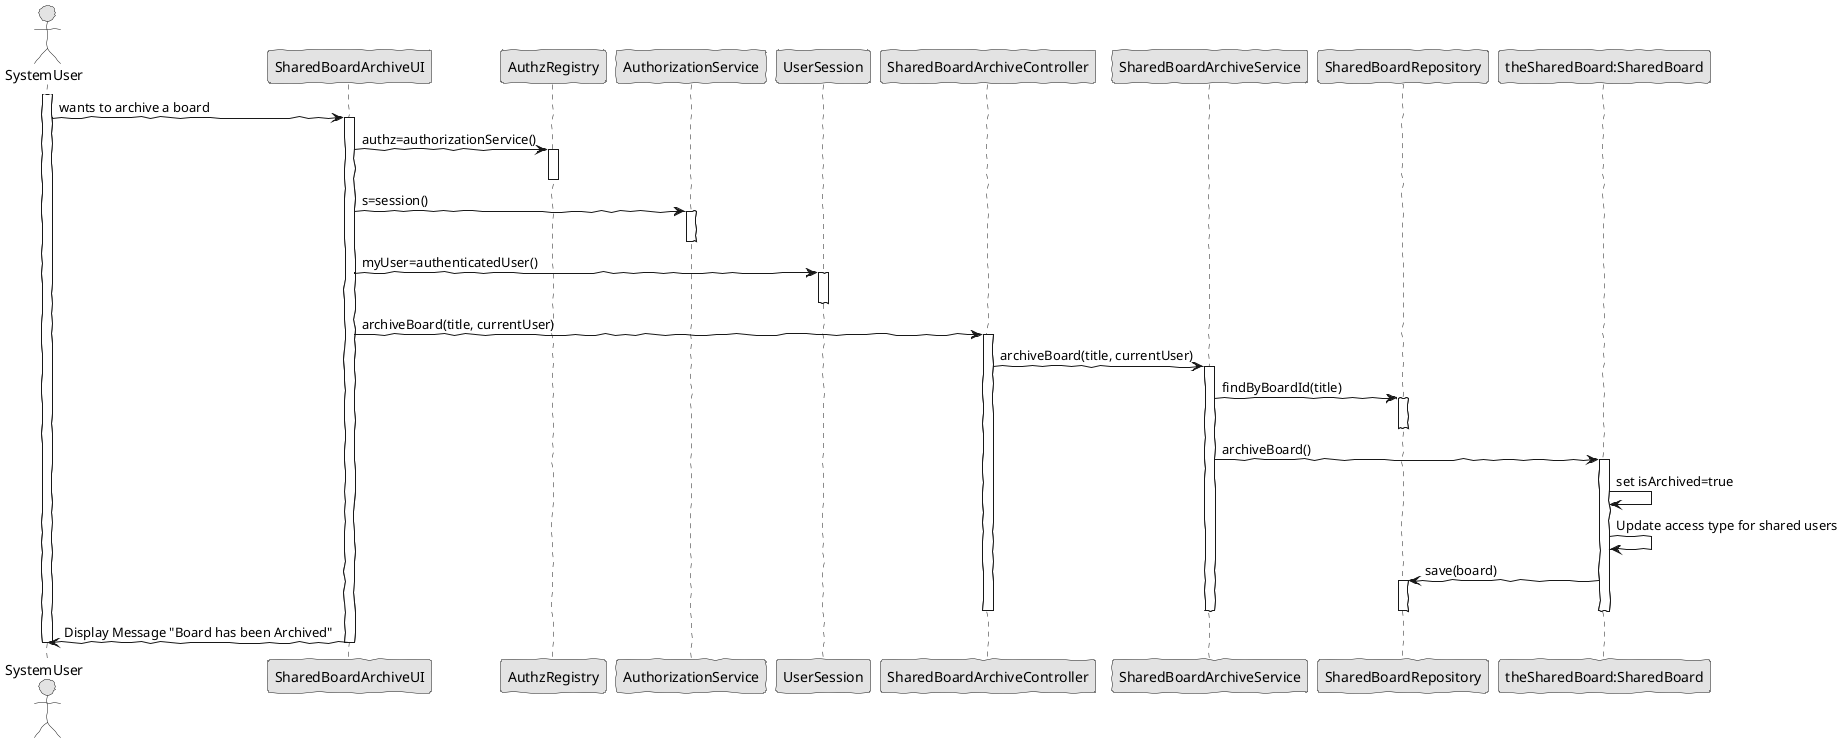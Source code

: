 @startuml
skinparam handwritten true
skinparam monochrome true
skinparam packageStyle rect
skinparam defaultFontName FG Virgil
skinparam shadowing false

actor SystemUser as Actor
participant SharedBoardArchiveUI as UI
participant AuthzRegistry as AuthzRes
participant AuthorizationService as AuthzSvc
participant UserSession as UserS
participant SharedBoardArchiveController as Controller
participant SharedBoardArchiveService as Service
participant SharedBoardRepository as Repo
participant "theSharedBoard:SharedBoard" as SharedBoard

activate Actor
Actor -> UI : wants to archive a board
activate UI
UI -> AuthzRes : authz=authorizationService()
activate AuthzRes
deactivate AuthzRes

UI -> AuthzSvc : s=session()
activate AuthzSvc
deactivate AuthzSvc

UI -> UserS : myUser=authenticatedUser()
activate UserS
deactivate UserS

UI -> Controller: archiveBoard(title, currentUser)
activate Controller
Controller -> Service : archiveBoard(title, currentUser)
activate Service
Service -> Repo : findByBoardId(title)
activate Repo
deactivate Repo
Service -> SharedBoard : archiveBoard()
activate SharedBoard
SharedBoard -> SharedBoard : set isArchived=true
SharedBoard -> SharedBoard : Update access type for shared users
SharedBoard -> Repo : save(board)
activate Repo
deactivate Repo
deactivate SharedBoard
deactivate Service
deactivate Controller
UI -> Actor : Display Message "Board has been Archived"
deactivate Actor
deactivate UI


@enduml
